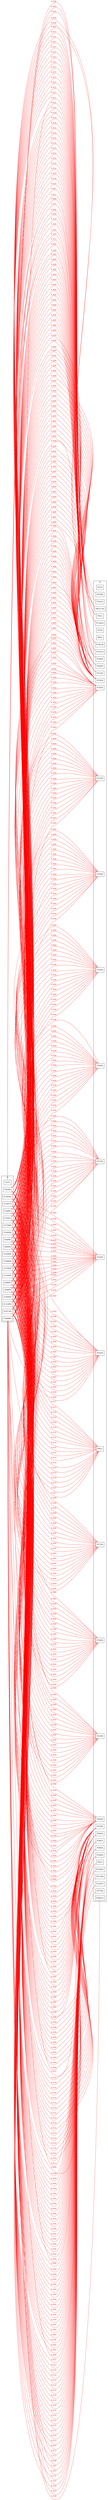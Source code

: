 strict graph BCG {
rankdir=LR;
splines=true;
ranksep="8 equally";
concentrate = true;
node [shape=rectangle];
subgraph cluster_G {
label = "G";
color=black;
rank="same"
G1 [label="G1(1)"];
G2 [label="G2(48)"];
G3 [label="G3(134)"];
G4 [label="G4(69)"];
G5 [label="G5(69)"];
G6 [label="G6(69)"];
G7 [label="G7(62)"];
G8 [label="G8(69)"];
G9 [label="G9(69)"];
G10 [label="G10(69)"];
G11 [label="G11(69)"];
G12 [label="G12(69)"];
G13 [label="G13(69)"];
G14 [label="G14(57)"];
G15 [label="G15(69)"];
G16 [label="G16(69)"];
G17 [label="G17(69)"];
G18 [label="G18(69)"];
G19 [label="G19(44)"];
G20 [label="G20(86)"];
}
subgraph cluster_P {
label = "P";
color="black";
rank="same"
P1 [label="P1(2)"];
P2 [label="P2(28)"];
P3 [label="P3(22)"];
P4 [label="P4(1)"];
P5 [label="P5(1)"];
P6 [label="P6(1)"];
P7 [label="P7(4)"];
P8 [label="P8(2)"];
P9 [label="P9(1214)"];
P10 [label="P10(42)"];
P11 [label="P11(39)"];
P12 [label="P12(47)"];
P13 [label="P13(43)"];
P14 [label="P14(14)"];
P15 [label="P15(12)"];
P16 [label="P16(0)"];
P17 [label="P17(0)"];
P18 [label="P18(0)"];
P19 [label="P19(0)"];
P20 [label="P20(0)"];
P21 [label="P21(0)"];
P22 [label="P22(0)"];
P23 [label="P23(0)"];
P24 [label="P24(0)"];
P25 [label="P25(0)"];
P26 [label="P26(0)"];
P27 [label="P27(0)"];
P28 [label="P28(0)"];
P29 [label="P29(0)"];
P30 [label="P30(0)"];
P31 [label="P31(0)"];
P32 [label="P32(0)"];
P33 [label="P33(0)"];
P34 [label="P34(0)"];
P35 [label="P35(0)"];
P36 [label="P36(21)"];
P37 [label="P37(4)"];
P38 [label="P38(1)"];
}
G1 -- P2[label="0.036",color="red",fontcolor="red"];
G1 -- P3[label="0.045",color="red",fontcolor="red"];
G1 -- P9[label="0.001",color="red",fontcolor="red"];
G2 -- P4[label="0.021",color="red",fontcolor="red"];
G2 -- P5[label="0.021",color="red",fontcolor="red"];
G2 -- P6[label="0.021",color="red",fontcolor="red"];
G2 -- P9[label="0.040",color="red",fontcolor="red"];
G2 -- P13[label="0.896",color="red",fontcolor="red"];
G2 -- P14[label="0.292",color="red",fontcolor="red"];
G2 -- P15[label="0.250",color="red",fontcolor="red"];
G2 -- P16[label="0.000",color="red",fontcolor="red"];
G2 -- P17[label="0.000",color="red",fontcolor="red"];
G2 -- P18[label="0.000",color="red",fontcolor="red"];
G2 -- P19[label="0.000",color="red",fontcolor="red"];
G2 -- P20[label="0.000",color="red",fontcolor="red"];
G2 -- P21[label="0.000",color="red",fontcolor="red"];
G2 -- P22[label="0.000",color="red",fontcolor="red"];
G2 -- P23[label="0.000",color="red",fontcolor="red"];
G2 -- P24[label="0.000",color="red",fontcolor="red"];
G2 -- P25[label="0.000",color="red",fontcolor="red"];
G2 -- P26[label="0.000",color="red",fontcolor="red"];
G2 -- P27[label="0.000",color="red",fontcolor="red"];
G2 -- P28[label="0.000",color="red",fontcolor="red"];
G2 -- P29[label="0.000",color="red",fontcolor="red"];
G2 -- P30[label="0.000",color="red",fontcolor="red"];
G2 -- P31[label="0.000",color="red",fontcolor="red"];
G2 -- P32[label="0.000",color="red",fontcolor="red"];
G2 -- P33[label="0.000",color="red",fontcolor="red"];
G2 -- P34[label="0.000",color="red",fontcolor="red"];
G2 -- P35[label="0.000",color="red",fontcolor="red"];
G2 -- P38[label="0.021",color="red",fontcolor="red"];
G3 -- P4[label="0.007",color="red",fontcolor="red"];
G3 -- P5[label="0.007",color="red",fontcolor="red"];
G3 -- P6[label="0.007",color="red",fontcolor="red"];
G3 -- P10[label="0.313",color="red",fontcolor="red"];
G3 -- P11[label="0.291",color="red",fontcolor="red"];
G3 -- P12[label="0.351",color="red",fontcolor="red"];
G3 -- P13[label="0.321",color="red",fontcolor="red"];
G3 -- P14[label="0.104",color="red",fontcolor="red"];
G3 -- P15[label="0.090",color="red",fontcolor="red"];
G3 -- P16[label="0.000",color="red",fontcolor="red"];
G3 -- P17[label="0.000",color="red",fontcolor="red"];
G3 -- P18[label="0.000",color="red",fontcolor="red"];
G3 -- P19[label="0.000",color="red",fontcolor="red"];
G3 -- P20[label="0.000",color="red",fontcolor="red"];
G3 -- P21[label="0.000",color="red",fontcolor="red"];
G3 -- P22[label="0.000",color="red",fontcolor="red"];
G3 -- P23[label="0.000",color="red",fontcolor="red"];
G3 -- P24[label="0.000",color="red",fontcolor="red"];
G3 -- P25[label="0.000",color="red",fontcolor="red"];
G3 -- P26[label="0.000",color="red",fontcolor="red"];
G3 -- P27[label="0.000",color="red",fontcolor="red"];
G3 -- P28[label="0.000",color="red",fontcolor="red"];
G3 -- P29[label="0.000",color="red",fontcolor="red"];
G3 -- P30[label="0.000",color="red",fontcolor="red"];
G3 -- P31[label="0.000",color="red",fontcolor="red"];
G3 -- P32[label="0.000",color="red",fontcolor="red"];
G3 -- P33[label="0.000",color="red",fontcolor="red"];
G3 -- P34[label="0.000",color="red",fontcolor="red"];
G3 -- P35[label="0.000",color="red",fontcolor="red"];
G3 -- P37[label="0.030",color="red",fontcolor="red"];
G3 -- P38[label="0.007",color="red",fontcolor="red"];
G4 -- P4[label="0.014",color="red",fontcolor="red"];
G4 -- P5[label="0.014",color="red",fontcolor="red"];
G4 -- P6[label="0.014",color="red",fontcolor="red"];
G4 -- P9[label="0.057",color="red",fontcolor="red"];
G4 -- P16[label="0.000",color="red",fontcolor="red"];
G4 -- P17[label="0.000",color="red",fontcolor="red"];
G4 -- P18[label="0.000",color="red",fontcolor="red"];
G4 -- P19[label="0.000",color="red",fontcolor="red"];
G4 -- P20[label="0.000",color="red",fontcolor="red"];
G4 -- P21[label="0.000",color="red",fontcolor="red"];
G4 -- P22[label="0.000",color="red",fontcolor="red"];
G4 -- P23[label="0.000",color="red",fontcolor="red"];
G4 -- P24[label="0.000",color="red",fontcolor="red"];
G4 -- P25[label="0.000",color="red",fontcolor="red"];
G4 -- P26[label="0.000",color="red",fontcolor="red"];
G4 -- P27[label="0.000",color="red",fontcolor="red"];
G4 -- P28[label="0.000",color="red",fontcolor="red"];
G4 -- P29[label="0.000",color="red",fontcolor="red"];
G4 -- P30[label="0.000",color="red",fontcolor="red"];
G4 -- P31[label="0.000",color="red",fontcolor="red"];
G4 -- P32[label="0.000",color="red",fontcolor="red"];
G4 -- P33[label="0.000",color="red",fontcolor="red"];
G4 -- P34[label="0.000",color="red",fontcolor="red"];
G4 -- P35[label="0.000",color="red",fontcolor="red"];
G4 -- P38[label="0.014",color="red",fontcolor="red"];
G5 -- P4[label="0.014",color="red",fontcolor="red"];
G5 -- P5[label="0.014",color="red",fontcolor="red"];
G5 -- P6[label="0.014",color="red",fontcolor="red"];
G5 -- P9[label="0.057",color="red",fontcolor="red"];
G5 -- P16[label="0.000",color="red",fontcolor="red"];
G5 -- P17[label="0.000",color="red",fontcolor="red"];
G5 -- P18[label="0.000",color="red",fontcolor="red"];
G5 -- P19[label="0.000",color="red",fontcolor="red"];
G5 -- P20[label="0.000",color="red",fontcolor="red"];
G5 -- P21[label="0.000",color="red",fontcolor="red"];
G5 -- P22[label="0.000",color="red",fontcolor="red"];
G5 -- P23[label="0.000",color="red",fontcolor="red"];
G5 -- P24[label="0.000",color="red",fontcolor="red"];
G5 -- P25[label="0.000",color="red",fontcolor="red"];
G5 -- P26[label="0.000",color="red",fontcolor="red"];
G5 -- P27[label="0.000",color="red",fontcolor="red"];
G5 -- P28[label="0.000",color="red",fontcolor="red"];
G5 -- P29[label="0.000",color="red",fontcolor="red"];
G5 -- P30[label="0.000",color="red",fontcolor="red"];
G5 -- P31[label="0.000",color="red",fontcolor="red"];
G5 -- P32[label="0.000",color="red",fontcolor="red"];
G5 -- P33[label="0.000",color="red",fontcolor="red"];
G5 -- P34[label="0.000",color="red",fontcolor="red"];
G5 -- P35[label="0.000",color="red",fontcolor="red"];
G5 -- P38[label="0.014",color="red",fontcolor="red"];
G6 -- P4[label="0.014",color="red",fontcolor="red"];
G6 -- P5[label="0.014",color="red",fontcolor="red"];
G6 -- P6[label="0.014",color="red",fontcolor="red"];
G6 -- P9[label="0.057",color="red",fontcolor="red"];
G6 -- P16[label="0.000",color="red",fontcolor="red"];
G6 -- P17[label="0.000",color="red",fontcolor="red"];
G6 -- P18[label="0.000",color="red",fontcolor="red"];
G6 -- P19[label="0.000",color="red",fontcolor="red"];
G6 -- P20[label="0.000",color="red",fontcolor="red"];
G6 -- P21[label="0.000",color="red",fontcolor="red"];
G6 -- P22[label="0.000",color="red",fontcolor="red"];
G6 -- P23[label="0.000",color="red",fontcolor="red"];
G6 -- P24[label="0.000",color="red",fontcolor="red"];
G6 -- P25[label="0.000",color="red",fontcolor="red"];
G6 -- P26[label="0.000",color="red",fontcolor="red"];
G6 -- P27[label="0.000",color="red",fontcolor="red"];
G6 -- P28[label="0.000",color="red",fontcolor="red"];
G6 -- P29[label="0.000",color="red",fontcolor="red"];
G6 -- P30[label="0.000",color="red",fontcolor="red"];
G6 -- P31[label="0.000",color="red",fontcolor="red"];
G6 -- P32[label="0.000",color="red",fontcolor="red"];
G6 -- P33[label="0.000",color="red",fontcolor="red"];
G6 -- P34[label="0.000",color="red",fontcolor="red"];
G6 -- P35[label="0.000",color="red",fontcolor="red"];
G6 -- P38[label="0.014",color="red",fontcolor="red"];
G7 -- P4[label="0.016",color="red",fontcolor="red"];
G7 -- P5[label="0.016",color="red",fontcolor="red"];
G7 -- P6[label="0.016",color="red",fontcolor="red"];
G7 -- P9[label="0.051",color="red",fontcolor="red"];
G7 -- P16[label="0.000",color="red",fontcolor="red"];
G7 -- P17[label="0.000",color="red",fontcolor="red"];
G7 -- P18[label="0.000",color="red",fontcolor="red"];
G7 -- P19[label="0.000",color="red",fontcolor="red"];
G7 -- P20[label="0.000",color="red",fontcolor="red"];
G7 -- P21[label="0.000",color="red",fontcolor="red"];
G7 -- P22[label="0.000",color="red",fontcolor="red"];
G7 -- P23[label="0.000",color="red",fontcolor="red"];
G7 -- P24[label="0.000",color="red",fontcolor="red"];
G7 -- P25[label="0.000",color="red",fontcolor="red"];
G7 -- P26[label="0.000",color="red",fontcolor="red"];
G7 -- P27[label="0.000",color="red",fontcolor="red"];
G7 -- P28[label="0.000",color="red",fontcolor="red"];
G7 -- P29[label="0.000",color="red",fontcolor="red"];
G7 -- P30[label="0.000",color="red",fontcolor="red"];
G7 -- P31[label="0.000",color="red",fontcolor="red"];
G7 -- P32[label="0.000",color="red",fontcolor="red"];
G7 -- P33[label="0.000",color="red",fontcolor="red"];
G7 -- P34[label="0.000",color="red",fontcolor="red"];
G7 -- P35[label="0.000",color="red",fontcolor="red"];
G7 -- P38[label="0.016",color="red",fontcolor="red"];
G8 -- P4[label="0.014",color="red",fontcolor="red"];
G8 -- P5[label="0.014",color="red",fontcolor="red"];
G8 -- P6[label="0.014",color="red",fontcolor="red"];
G8 -- P9[label="0.057",color="red",fontcolor="red"];
G8 -- P16[label="0.000",color="red",fontcolor="red"];
G8 -- P17[label="0.000",color="red",fontcolor="red"];
G8 -- P18[label="0.000",color="red",fontcolor="red"];
G8 -- P19[label="0.000",color="red",fontcolor="red"];
G8 -- P20[label="0.000",color="red",fontcolor="red"];
G8 -- P21[label="0.000",color="red",fontcolor="red"];
G8 -- P22[label="0.000",color="red",fontcolor="red"];
G8 -- P23[label="0.000",color="red",fontcolor="red"];
G8 -- P24[label="0.000",color="red",fontcolor="red"];
G8 -- P25[label="0.000",color="red",fontcolor="red"];
G8 -- P26[label="0.000",color="red",fontcolor="red"];
G8 -- P27[label="0.000",color="red",fontcolor="red"];
G8 -- P28[label="0.000",color="red",fontcolor="red"];
G8 -- P29[label="0.000",color="red",fontcolor="red"];
G8 -- P30[label="0.000",color="red",fontcolor="red"];
G8 -- P31[label="0.000",color="red",fontcolor="red"];
G8 -- P32[label="0.000",color="red",fontcolor="red"];
G8 -- P33[label="0.000",color="red",fontcolor="red"];
G8 -- P34[label="0.000",color="red",fontcolor="red"];
G8 -- P35[label="0.000",color="red",fontcolor="red"];
G8 -- P38[label="0.014",color="red",fontcolor="red"];
G9 -- P4[label="0.014",color="red",fontcolor="red"];
G9 -- P5[label="0.014",color="red",fontcolor="red"];
G9 -- P6[label="0.014",color="red",fontcolor="red"];
G9 -- P9[label="0.057",color="red",fontcolor="red"];
G9 -- P16[label="0.000",color="red",fontcolor="red"];
G9 -- P17[label="0.000",color="red",fontcolor="red"];
G9 -- P18[label="0.000",color="red",fontcolor="red"];
G9 -- P19[label="0.000",color="red",fontcolor="red"];
G9 -- P20[label="0.000",color="red",fontcolor="red"];
G9 -- P21[label="0.000",color="red",fontcolor="red"];
G9 -- P22[label="0.000",color="red",fontcolor="red"];
G9 -- P23[label="0.000",color="red",fontcolor="red"];
G9 -- P24[label="0.000",color="red",fontcolor="red"];
G9 -- P25[label="0.000",color="red",fontcolor="red"];
G9 -- P26[label="0.000",color="red",fontcolor="red"];
G9 -- P27[label="0.000",color="red",fontcolor="red"];
G9 -- P28[label="0.000",color="red",fontcolor="red"];
G9 -- P29[label="0.000",color="red",fontcolor="red"];
G9 -- P30[label="0.000",color="red",fontcolor="red"];
G9 -- P31[label="0.000",color="red",fontcolor="red"];
G9 -- P32[label="0.000",color="red",fontcolor="red"];
G9 -- P33[label="0.000",color="red",fontcolor="red"];
G9 -- P34[label="0.000",color="red",fontcolor="red"];
G9 -- P35[label="0.000",color="red",fontcolor="red"];
G9 -- P38[label="0.014",color="red",fontcolor="red"];
G10 -- P4[label="0.014",color="red",fontcolor="red"];
G10 -- P5[label="0.014",color="red",fontcolor="red"];
G10 -- P6[label="0.014",color="red",fontcolor="red"];
G10 -- P9[label="0.057",color="red",fontcolor="red"];
G10 -- P16[label="0.000",color="red",fontcolor="red"];
G10 -- P17[label="0.000",color="red",fontcolor="red"];
G10 -- P18[label="0.000",color="red",fontcolor="red"];
G10 -- P19[label="0.000",color="red",fontcolor="red"];
G10 -- P20[label="0.000",color="red",fontcolor="red"];
G10 -- P21[label="0.000",color="red",fontcolor="red"];
G10 -- P22[label="0.000",color="red",fontcolor="red"];
G10 -- P23[label="0.000",color="red",fontcolor="red"];
G10 -- P24[label="0.000",color="red",fontcolor="red"];
G10 -- P25[label="0.000",color="red",fontcolor="red"];
G10 -- P26[label="0.000",color="red",fontcolor="red"];
G10 -- P27[label="0.000",color="red",fontcolor="red"];
G10 -- P28[label="0.000",color="red",fontcolor="red"];
G10 -- P29[label="0.000",color="red",fontcolor="red"];
G10 -- P30[label="0.000",color="red",fontcolor="red"];
G10 -- P31[label="0.000",color="red",fontcolor="red"];
G10 -- P32[label="0.000",color="red",fontcolor="red"];
G10 -- P33[label="0.000",color="red",fontcolor="red"];
G10 -- P34[label="0.000",color="red",fontcolor="red"];
G10 -- P35[label="0.000",color="red",fontcolor="red"];
G10 -- P38[label="0.014",color="red",fontcolor="red"];
G11 -- P4[label="0.014",color="red",fontcolor="red"];
G11 -- P5[label="0.014",color="red",fontcolor="red"];
G11 -- P6[label="0.014",color="red",fontcolor="red"];
G11 -- P9[label="0.057",color="red",fontcolor="red"];
G11 -- P16[label="0.000",color="red",fontcolor="red"];
G11 -- P17[label="0.000",color="red",fontcolor="red"];
G11 -- P18[label="0.000",color="red",fontcolor="red"];
G11 -- P19[label="0.000",color="red",fontcolor="red"];
G11 -- P20[label="0.000",color="red",fontcolor="red"];
G11 -- P21[label="0.000",color="red",fontcolor="red"];
G11 -- P22[label="0.000",color="red",fontcolor="red"];
G11 -- P23[label="0.000",color="red",fontcolor="red"];
G11 -- P24[label="0.000",color="red",fontcolor="red"];
G11 -- P25[label="0.000",color="red",fontcolor="red"];
G11 -- P26[label="0.000",color="red",fontcolor="red"];
G11 -- P27[label="0.000",color="red",fontcolor="red"];
G11 -- P28[label="0.000",color="red",fontcolor="red"];
G11 -- P29[label="0.000",color="red",fontcolor="red"];
G11 -- P30[label="0.000",color="red",fontcolor="red"];
G11 -- P31[label="0.000",color="red",fontcolor="red"];
G11 -- P32[label="0.000",color="red",fontcolor="red"];
G11 -- P33[label="0.000",color="red",fontcolor="red"];
G11 -- P34[label="0.000",color="red",fontcolor="red"];
G11 -- P35[label="0.000",color="red",fontcolor="red"];
G11 -- P38[label="0.014",color="red",fontcolor="red"];
G12 -- P4[label="0.014",color="red",fontcolor="red"];
G12 -- P5[label="0.014",color="red",fontcolor="red"];
G12 -- P6[label="0.014",color="red",fontcolor="red"];
G12 -- P9[label="0.057",color="red",fontcolor="red"];
G12 -- P16[label="0.000",color="red",fontcolor="red"];
G12 -- P17[label="0.000",color="red",fontcolor="red"];
G12 -- P18[label="0.000",color="red",fontcolor="red"];
G12 -- P19[label="0.000",color="red",fontcolor="red"];
G12 -- P20[label="0.000",color="red",fontcolor="red"];
G12 -- P21[label="0.000",color="red",fontcolor="red"];
G12 -- P22[label="0.000",color="red",fontcolor="red"];
G12 -- P23[label="0.000",color="red",fontcolor="red"];
G12 -- P24[label="0.000",color="red",fontcolor="red"];
G12 -- P25[label="0.000",color="red",fontcolor="red"];
G12 -- P26[label="0.000",color="red",fontcolor="red"];
G12 -- P27[label="0.000",color="red",fontcolor="red"];
G12 -- P28[label="0.000",color="red",fontcolor="red"];
G12 -- P29[label="0.000",color="red",fontcolor="red"];
G12 -- P30[label="0.000",color="red",fontcolor="red"];
G12 -- P31[label="0.000",color="red",fontcolor="red"];
G12 -- P32[label="0.000",color="red",fontcolor="red"];
G12 -- P33[label="0.000",color="red",fontcolor="red"];
G12 -- P34[label="0.000",color="red",fontcolor="red"];
G12 -- P35[label="0.000",color="red",fontcolor="red"];
G12 -- P38[label="0.014",color="red",fontcolor="red"];
G13 -- P4[label="0.014",color="red",fontcolor="red"];
G13 -- P5[label="0.014",color="red",fontcolor="red"];
G13 -- P6[label="0.014",color="red",fontcolor="red"];
G13 -- P9[label="0.057",color="red",fontcolor="red"];
G13 -- P16[label="0.000",color="red",fontcolor="red"];
G13 -- P17[label="0.000",color="red",fontcolor="red"];
G13 -- P18[label="0.000",color="red",fontcolor="red"];
G13 -- P19[label="0.000",color="red",fontcolor="red"];
G13 -- P20[label="0.000",color="red",fontcolor="red"];
G13 -- P21[label="0.000",color="red",fontcolor="red"];
G13 -- P22[label="0.000",color="red",fontcolor="red"];
G13 -- P23[label="0.000",color="red",fontcolor="red"];
G13 -- P24[label="0.000",color="red",fontcolor="red"];
G13 -- P25[label="0.000",color="red",fontcolor="red"];
G13 -- P26[label="0.000",color="red",fontcolor="red"];
G13 -- P27[label="0.000",color="red",fontcolor="red"];
G13 -- P28[label="0.000",color="red",fontcolor="red"];
G13 -- P29[label="0.000",color="red",fontcolor="red"];
G13 -- P30[label="0.000",color="red",fontcolor="red"];
G13 -- P31[label="0.000",color="red",fontcolor="red"];
G13 -- P32[label="0.000",color="red",fontcolor="red"];
G13 -- P33[label="0.000",color="red",fontcolor="red"];
G13 -- P34[label="0.000",color="red",fontcolor="red"];
G13 -- P35[label="0.000",color="red",fontcolor="red"];
G13 -- P38[label="0.014",color="red",fontcolor="red"];
G14 -- P4[label="0.018",color="red",fontcolor="red"];
G14 -- P5[label="0.018",color="red",fontcolor="red"];
G14 -- P6[label="0.018",color="red",fontcolor="red"];
G14 -- P9[label="0.047",color="red",fontcolor="red"];
G14 -- P16[label="0.000",color="red",fontcolor="red"];
G14 -- P17[label="0.000",color="red",fontcolor="red"];
G14 -- P18[label="0.000",color="red",fontcolor="red"];
G14 -- P19[label="0.000",color="red",fontcolor="red"];
G14 -- P20[label="0.000",color="red",fontcolor="red"];
G14 -- P21[label="0.000",color="red",fontcolor="red"];
G14 -- P22[label="0.000",color="red",fontcolor="red"];
G14 -- P23[label="0.000",color="red",fontcolor="red"];
G14 -- P24[label="0.000",color="red",fontcolor="red"];
G14 -- P25[label="0.000",color="red",fontcolor="red"];
G14 -- P26[label="0.000",color="red",fontcolor="red"];
G14 -- P27[label="0.000",color="red",fontcolor="red"];
G14 -- P28[label="0.000",color="red",fontcolor="red"];
G14 -- P29[label="0.000",color="red",fontcolor="red"];
G14 -- P30[label="0.000",color="red",fontcolor="red"];
G14 -- P31[label="0.000",color="red",fontcolor="red"];
G14 -- P32[label="0.000",color="red",fontcolor="red"];
G14 -- P33[label="0.000",color="red",fontcolor="red"];
G14 -- P34[label="0.000",color="red",fontcolor="red"];
G14 -- P35[label="0.000",color="red",fontcolor="red"];
G14 -- P38[label="0.018",color="red",fontcolor="red"];
G15 -- P4[label="0.014",color="red",fontcolor="red"];
G15 -- P5[label="0.014",color="red",fontcolor="red"];
G15 -- P6[label="0.014",color="red",fontcolor="red"];
G15 -- P9[label="0.057",color="red",fontcolor="red"];
G15 -- P16[label="0.000",color="red",fontcolor="red"];
G15 -- P17[label="0.000",color="red",fontcolor="red"];
G15 -- P18[label="0.000",color="red",fontcolor="red"];
G15 -- P19[label="0.000",color="red",fontcolor="red"];
G15 -- P20[label="0.000",color="red",fontcolor="red"];
G15 -- P21[label="0.000",color="red",fontcolor="red"];
G15 -- P22[label="0.000",color="red",fontcolor="red"];
G15 -- P23[label="0.000",color="red",fontcolor="red"];
G15 -- P24[label="0.000",color="red",fontcolor="red"];
G15 -- P25[label="0.000",color="red",fontcolor="red"];
G15 -- P26[label="0.000",color="red",fontcolor="red"];
G15 -- P27[label="0.000",color="red",fontcolor="red"];
G15 -- P28[label="0.000",color="red",fontcolor="red"];
G15 -- P29[label="0.000",color="red",fontcolor="red"];
G15 -- P30[label="0.000",color="red",fontcolor="red"];
G15 -- P31[label="0.000",color="red",fontcolor="red"];
G15 -- P32[label="0.000",color="red",fontcolor="red"];
G15 -- P33[label="0.000",color="red",fontcolor="red"];
G15 -- P34[label="0.000",color="red",fontcolor="red"];
G15 -- P35[label="0.000",color="red",fontcolor="red"];
G15 -- P38[label="0.014",color="red",fontcolor="red"];
G16 -- P4[label="0.014",color="red",fontcolor="red"];
G16 -- P5[label="0.014",color="red",fontcolor="red"];
G16 -- P6[label="0.014",color="red",fontcolor="red"];
G16 -- P9[label="0.057",color="red",fontcolor="red"];
G16 -- P16[label="0.000",color="red",fontcolor="red"];
G16 -- P17[label="0.000",color="red",fontcolor="red"];
G16 -- P18[label="0.000",color="red",fontcolor="red"];
G16 -- P19[label="0.000",color="red",fontcolor="red"];
G16 -- P20[label="0.000",color="red",fontcolor="red"];
G16 -- P21[label="0.000",color="red",fontcolor="red"];
G16 -- P22[label="0.000",color="red",fontcolor="red"];
G16 -- P23[label="0.000",color="red",fontcolor="red"];
G16 -- P24[label="0.000",color="red",fontcolor="red"];
G16 -- P25[label="0.000",color="red",fontcolor="red"];
G16 -- P26[label="0.000",color="red",fontcolor="red"];
G16 -- P27[label="0.000",color="red",fontcolor="red"];
G16 -- P28[label="0.000",color="red",fontcolor="red"];
G16 -- P29[label="0.000",color="red",fontcolor="red"];
G16 -- P30[label="0.000",color="red",fontcolor="red"];
G16 -- P31[label="0.000",color="red",fontcolor="red"];
G16 -- P32[label="0.000",color="red",fontcolor="red"];
G16 -- P33[label="0.000",color="red",fontcolor="red"];
G16 -- P34[label="0.000",color="red",fontcolor="red"];
G16 -- P35[label="0.000",color="red",fontcolor="red"];
G16 -- P38[label="0.014",color="red",fontcolor="red"];
G17 -- P4[label="0.014",color="red",fontcolor="red"];
G17 -- P5[label="0.014",color="red",fontcolor="red"];
G17 -- P6[label="0.014",color="red",fontcolor="red"];
G17 -- P9[label="0.057",color="red",fontcolor="red"];
G17 -- P16[label="0.000",color="red",fontcolor="red"];
G17 -- P17[label="0.000",color="red",fontcolor="red"];
G17 -- P18[label="0.000",color="red",fontcolor="red"];
G17 -- P19[label="0.000",color="red",fontcolor="red"];
G17 -- P20[label="0.000",color="red",fontcolor="red"];
G17 -- P21[label="0.000",color="red",fontcolor="red"];
G17 -- P22[label="0.000",color="red",fontcolor="red"];
G17 -- P23[label="0.000",color="red",fontcolor="red"];
G17 -- P24[label="0.000",color="red",fontcolor="red"];
G17 -- P25[label="0.000",color="red",fontcolor="red"];
G17 -- P26[label="0.000",color="red",fontcolor="red"];
G17 -- P27[label="0.000",color="red",fontcolor="red"];
G17 -- P28[label="0.000",color="red",fontcolor="red"];
G17 -- P29[label="0.000",color="red",fontcolor="red"];
G17 -- P30[label="0.000",color="red",fontcolor="red"];
G17 -- P31[label="0.000",color="red",fontcolor="red"];
G17 -- P32[label="0.000",color="red",fontcolor="red"];
G17 -- P33[label="0.000",color="red",fontcolor="red"];
G17 -- P34[label="0.000",color="red",fontcolor="red"];
G17 -- P35[label="0.000",color="red",fontcolor="red"];
G17 -- P38[label="0.014",color="red",fontcolor="red"];
G18 -- P4[label="0.014",color="red",fontcolor="red"];
G18 -- P5[label="0.014",color="red",fontcolor="red"];
G18 -- P6[label="0.014",color="red",fontcolor="red"];
G18 -- P9[label="0.057",color="red",fontcolor="red"];
G18 -- P16[label="0.000",color="red",fontcolor="red"];
G18 -- P17[label="0.000",color="red",fontcolor="red"];
G18 -- P18[label="0.000",color="red",fontcolor="red"];
G18 -- P19[label="0.000",color="red",fontcolor="red"];
G18 -- P20[label="0.000",color="red",fontcolor="red"];
G18 -- P21[label="0.000",color="red",fontcolor="red"];
G18 -- P22[label="0.000",color="red",fontcolor="red"];
G18 -- P23[label="0.000",color="red",fontcolor="red"];
G18 -- P24[label="0.000",color="red",fontcolor="red"];
G18 -- P25[label="0.000",color="red",fontcolor="red"];
G18 -- P26[label="0.000",color="red",fontcolor="red"];
G18 -- P27[label="0.000",color="red",fontcolor="red"];
G18 -- P28[label="0.000",color="red",fontcolor="red"];
G18 -- P29[label="0.000",color="red",fontcolor="red"];
G18 -- P30[label="0.000",color="red",fontcolor="red"];
G18 -- P31[label="0.000",color="red",fontcolor="red"];
G18 -- P32[label="0.000",color="red",fontcolor="red"];
G18 -- P33[label="0.000",color="red",fontcolor="red"];
G18 -- P34[label="0.000",color="red",fontcolor="red"];
G18 -- P35[label="0.000",color="red",fontcolor="red"];
G18 -- P38[label="0.014",color="red",fontcolor="red"];
G19 -- P4[label="0.023",color="red",fontcolor="red"];
G19 -- P5[label="0.023",color="red",fontcolor="red"];
G19 -- P6[label="0.023",color="red",fontcolor="red"];
G19 -- P9[label="0.036",color="red",fontcolor="red"];
G19 -- P14[label="0.318",color="red",fontcolor="red"];
G19 -- P15[label="0.273",color="red",fontcolor="red"];
G19 -- P16[label="0.000",color="red",fontcolor="red"];
G19 -- P17[label="0.000",color="red",fontcolor="red"];
G19 -- P18[label="0.000",color="red",fontcolor="red"];
G19 -- P19[label="0.000",color="red",fontcolor="red"];
G19 -- P20[label="0.000",color="red",fontcolor="red"];
G19 -- P21[label="0.000",color="red",fontcolor="red"];
G19 -- P22[label="0.000",color="red",fontcolor="red"];
G19 -- P23[label="0.000",color="red",fontcolor="red"];
G19 -- P24[label="0.000",color="red",fontcolor="red"];
G19 -- P25[label="0.000",color="red",fontcolor="red"];
G19 -- P26[label="0.000",color="red",fontcolor="red"];
G19 -- P27[label="0.000",color="red",fontcolor="red"];
G19 -- P28[label="0.000",color="red",fontcolor="red"];
G19 -- P29[label="0.000",color="red",fontcolor="red"];
G19 -- P30[label="0.000",color="red",fontcolor="red"];
G19 -- P31[label="0.000",color="red",fontcolor="red"];
G19 -- P32[label="0.000",color="red",fontcolor="red"];
G19 -- P33[label="0.000",color="red",fontcolor="red"];
G19 -- P34[label="0.000",color="red",fontcolor="red"];
G19 -- P35[label="0.000",color="red",fontcolor="red"];
G19 -- P38[label="0.023",color="red",fontcolor="red"];
G20 -- P4[label="0.012",color="red",fontcolor="red"];
G20 -- P5[label="0.012",color="red",fontcolor="red"];
G20 -- P6[label="0.012",color="red",fontcolor="red"];
G20 -- P10[label="0.488",color="red",fontcolor="red"];
G20 -- P11[label="0.453",color="red",fontcolor="red"];
G20 -- P12[label="0.547",color="red",fontcolor="red"];
G20 -- P13[label="0.500",color="red",fontcolor="red"];
G20 -- P14[label="0.163",color="red",fontcolor="red"];
G20 -- P15[label="0.140",color="red",fontcolor="red"];
G20 -- P16[label="0.000",color="red",fontcolor="red"];
G20 -- P17[label="0.000",color="red",fontcolor="red"];
G20 -- P18[label="0.000",color="red",fontcolor="red"];
G20 -- P19[label="0.000",color="red",fontcolor="red"];
G20 -- P20[label="0.000",color="red",fontcolor="red"];
G20 -- P21[label="0.000",color="red",fontcolor="red"];
G20 -- P22[label="0.000",color="red",fontcolor="red"];
G20 -- P23[label="0.000",color="red",fontcolor="red"];
G20 -- P24[label="0.000",color="red",fontcolor="red"];
G20 -- P25[label="0.000",color="red",fontcolor="red"];
G20 -- P26[label="0.000",color="red",fontcolor="red"];
G20 -- P27[label="0.000",color="red",fontcolor="red"];
G20 -- P28[label="0.000",color="red",fontcolor="red"];
G20 -- P29[label="0.000",color="red",fontcolor="red"];
G20 -- P30[label="0.000",color="red",fontcolor="red"];
G20 -- P31[label="0.000",color="red",fontcolor="red"];
G20 -- P32[label="0.000",color="red",fontcolor="red"];
G20 -- P33[label="0.000",color="red",fontcolor="red"];
G20 -- P34[label="0.000",color="red",fontcolor="red"];
G20 -- P35[label="0.000",color="red",fontcolor="red"];
G20 -- P36[label="0.244",color="red",fontcolor="red"];
G20 -- P37[label="0.047",color="red",fontcolor="red"];
G20 -- P38[label="0.012",color="red",fontcolor="red"];
}
